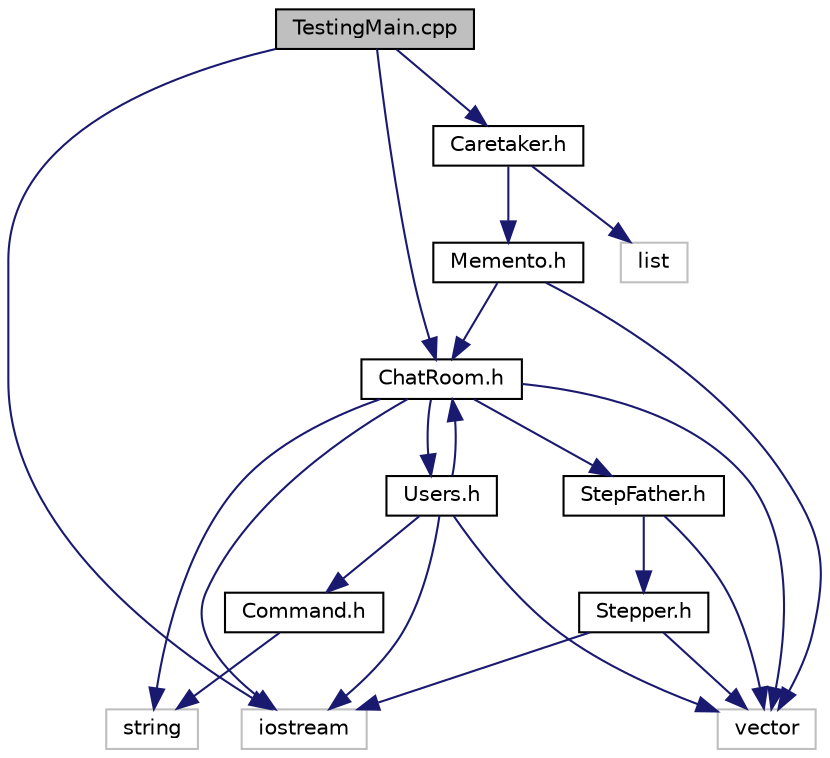 digraph "TestingMain.cpp"
{
 // LATEX_PDF_SIZE
  edge [fontname="Helvetica",fontsize="10",labelfontname="Helvetica",labelfontsize="10"];
  node [fontname="Helvetica",fontsize="10",shape=record];
  Node1 [label="TestingMain.cpp",height=0.2,width=0.4,color="black", fillcolor="grey75", style="filled", fontcolor="black",tooltip=" "];
  Node1 -> Node2 [color="midnightblue",fontsize="10",style="solid",fontname="Helvetica"];
  Node2 [label="ChatRoom.h",height=0.2,width=0.4,color="black", fillcolor="white", style="filled",URL="$ChatRoom_8h.html",tooltip="This file contains the declaration of the ChatRoom class and its derived classes CtrlCat and Dogorith..."];
  Node2 -> Node3 [color="midnightblue",fontsize="10",style="solid",fontname="Helvetica"];
  Node3 [label="Users.h",height=0.2,width=0.4,color="black", fillcolor="white", style="filled",URL="$Users_8h.html",tooltip="User classes implementing different user types for the chat system."];
  Node3 -> Node4 [color="midnightblue",fontsize="10",style="solid",fontname="Helvetica"];
  Node4 [label="iostream",height=0.2,width=0.4,color="grey75", fillcolor="white", style="filled",tooltip=" "];
  Node3 -> Node5 [color="midnightblue",fontsize="10",style="solid",fontname="Helvetica"];
  Node5 [label="vector",height=0.2,width=0.4,color="grey75", fillcolor="white", style="filled",tooltip=" "];
  Node3 -> Node2 [color="midnightblue",fontsize="10",style="solid",fontname="Helvetica"];
  Node3 -> Node6 [color="midnightblue",fontsize="10",style="solid",fontname="Helvetica"];
  Node6 [label="Command.h",height=0.2,width=0.4,color="black", fillcolor="white", style="filled",URL="$Command_8h.html",tooltip="Command pattern implementation for chat room operations."];
  Node6 -> Node7 [color="midnightblue",fontsize="10",style="solid",fontname="Helvetica"];
  Node7 [label="string",height=0.2,width=0.4,color="grey75", fillcolor="white", style="filled",tooltip=" "];
  Node2 -> Node8 [color="midnightblue",fontsize="10",style="solid",fontname="Helvetica"];
  Node8 [label="StepFather.h",height=0.2,width=0.4,color="black", fillcolor="white", style="filled",URL="$StepFather_8h.html",tooltip="Abstract container classes with iterator support."];
  Node8 -> Node9 [color="midnightblue",fontsize="10",style="solid",fontname="Helvetica"];
  Node9 [label="Stepper.h",height=0.2,width=0.4,color="black", fillcolor="white", style="filled",URL="$Stepper_8h.html",tooltip="Iterator pattern implementation for traversing collections."];
  Node9 -> Node5 [color="midnightblue",fontsize="10",style="solid",fontname="Helvetica"];
  Node9 -> Node4 [color="midnightblue",fontsize="10",style="solid",fontname="Helvetica"];
  Node8 -> Node5 [color="midnightblue",fontsize="10",style="solid",fontname="Helvetica"];
  Node2 -> Node4 [color="midnightblue",fontsize="10",style="solid",fontname="Helvetica"];
  Node2 -> Node7 [color="midnightblue",fontsize="10",style="solid",fontname="Helvetica"];
  Node2 -> Node5 [color="midnightblue",fontsize="10",style="solid",fontname="Helvetica"];
  Node1 -> Node10 [color="midnightblue",fontsize="10",style="solid",fontname="Helvetica"];
  Node10 [label="Caretaker.h",height=0.2,width=0.4,color="black", fillcolor="white", style="filled",URL="$Caretaker_8h.html",tooltip="Definition of the Caretaker class for managing Memento objects."];
  Node10 -> Node11 [color="midnightblue",fontsize="10",style="solid",fontname="Helvetica"];
  Node11 [label="Memento.h",height=0.2,width=0.4,color="black", fillcolor="white", style="filled",URL="$Memento_8h.html",tooltip="Memento pattern implementation for state preservation."];
  Node11 -> Node2 [color="midnightblue",fontsize="10",style="solid",fontname="Helvetica"];
  Node11 -> Node5 [color="midnightblue",fontsize="10",style="solid",fontname="Helvetica"];
  Node10 -> Node12 [color="midnightblue",fontsize="10",style="solid",fontname="Helvetica"];
  Node12 [label="list",height=0.2,width=0.4,color="grey75", fillcolor="white", style="filled",tooltip=" "];
  Node1 -> Node4 [color="midnightblue",fontsize="10",style="solid",fontname="Helvetica"];
}

